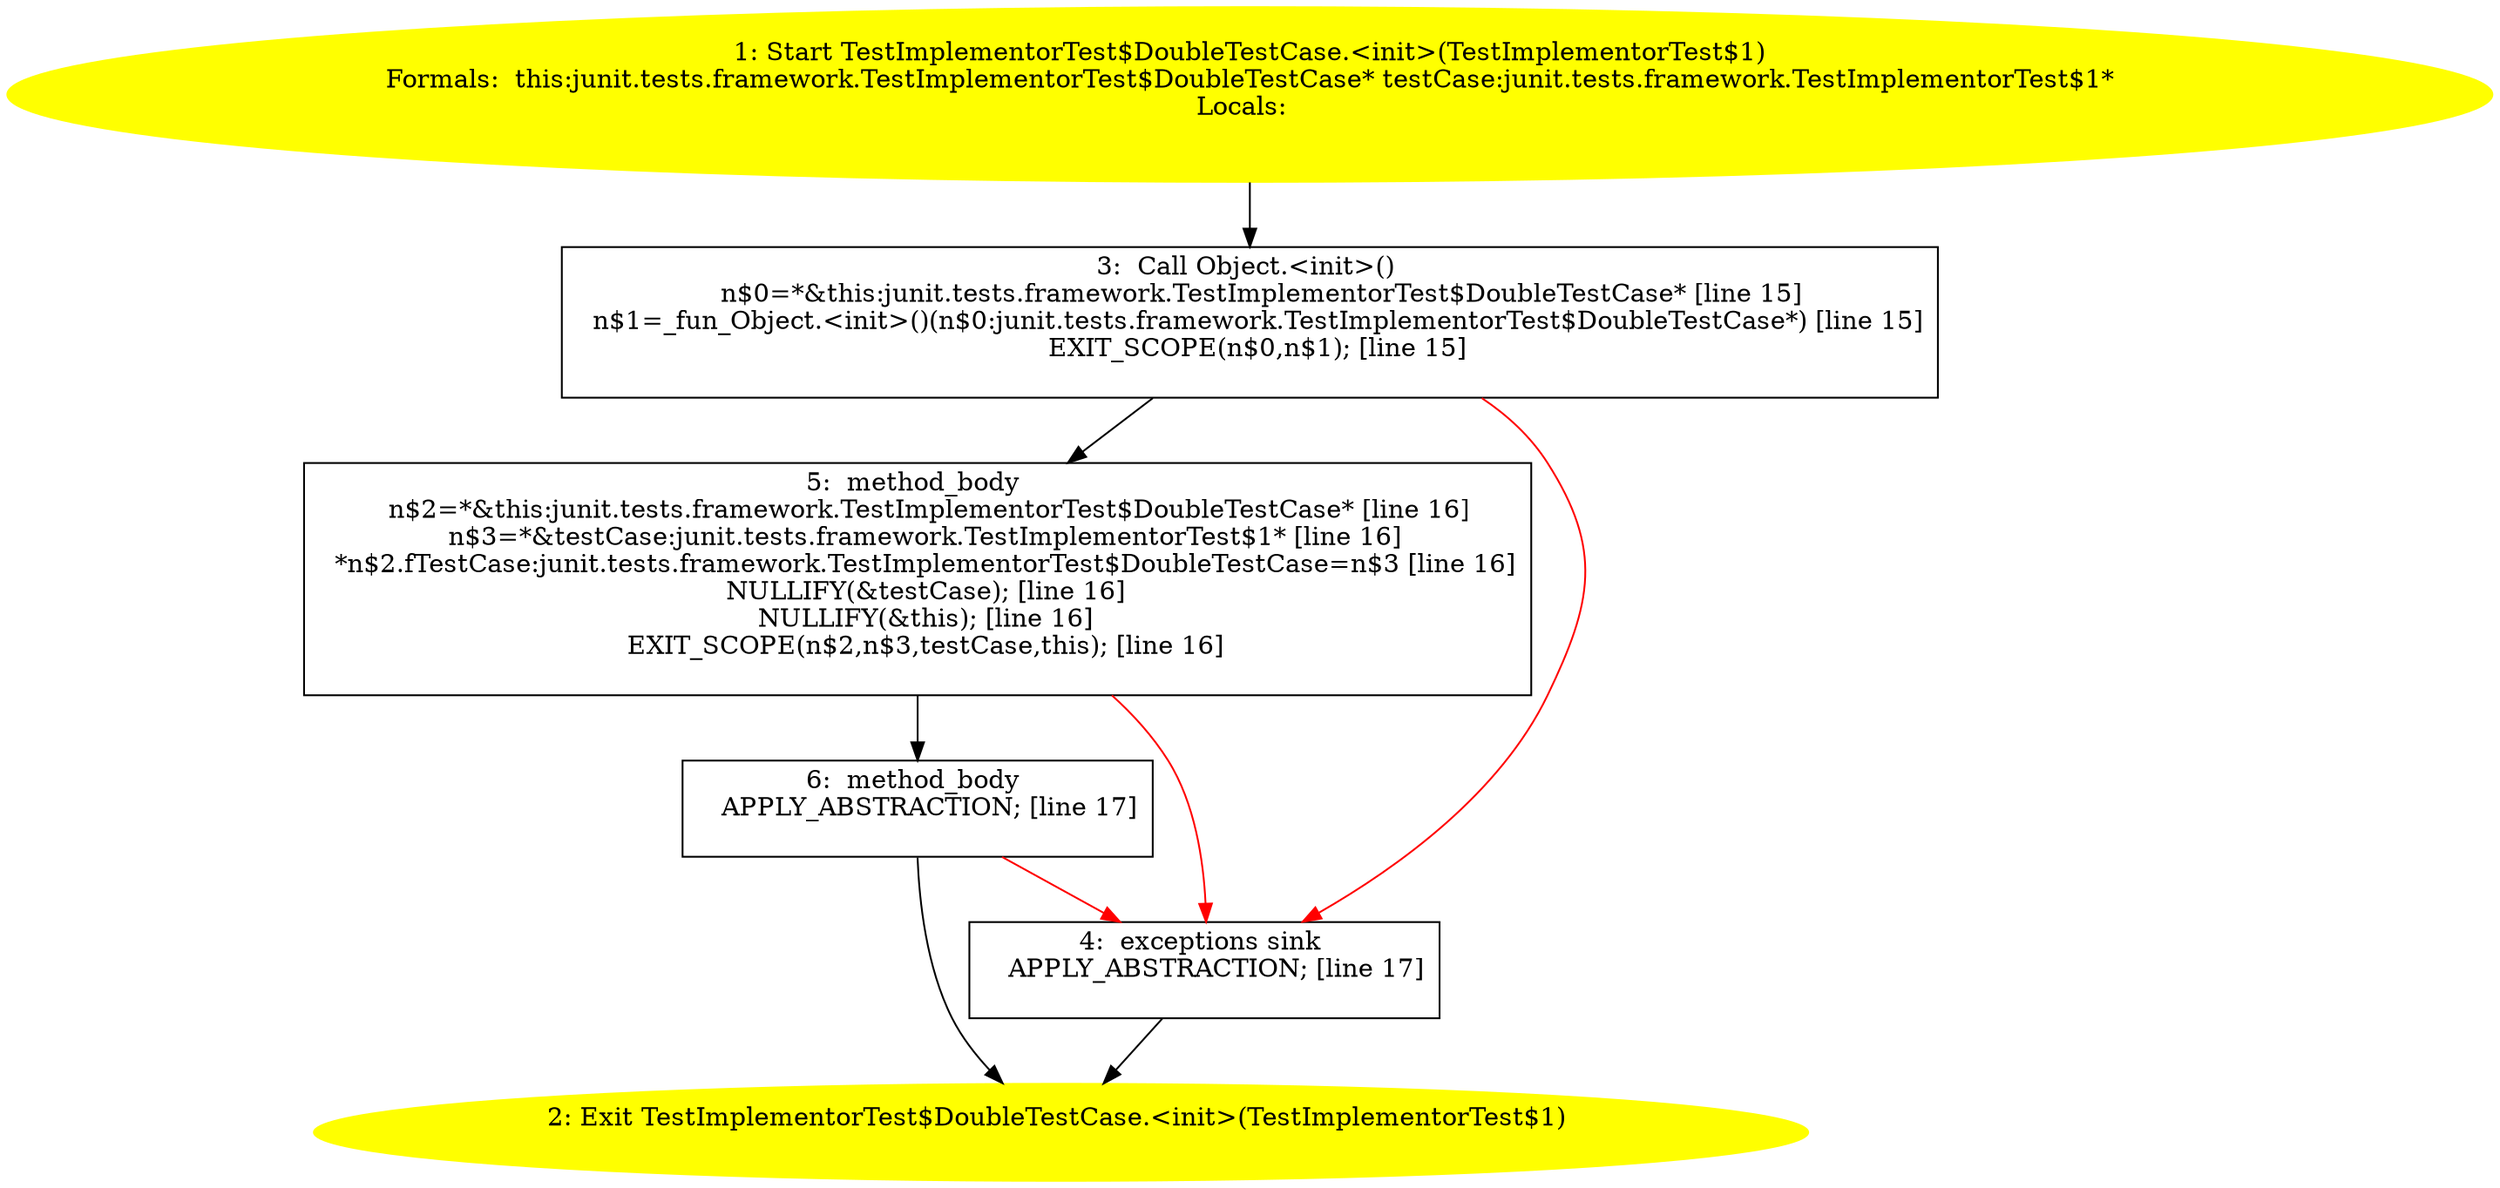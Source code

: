 /* @generated */
digraph cfg {
"junit.tests.framework.TestImplementorTest$DoubleTestCase.<init>(junit.tests.framework.TestImplemento.3c90f58cc300f7798406124be0d2f147_1" [label="1: Start TestImplementorTest$DoubleTestCase.<init>(TestImplementorTest$1)\nFormals:  this:junit.tests.framework.TestImplementorTest$DoubleTestCase* testCase:junit.tests.framework.TestImplementorTest$1*\nLocals:  \n  " color=yellow style=filled]
	

	 "junit.tests.framework.TestImplementorTest$DoubleTestCase.<init>(junit.tests.framework.TestImplemento.3c90f58cc300f7798406124be0d2f147_1" -> "junit.tests.framework.TestImplementorTest$DoubleTestCase.<init>(junit.tests.framework.TestImplemento.3c90f58cc300f7798406124be0d2f147_3" ;
"junit.tests.framework.TestImplementorTest$DoubleTestCase.<init>(junit.tests.framework.TestImplemento.3c90f58cc300f7798406124be0d2f147_2" [label="2: Exit TestImplementorTest$DoubleTestCase.<init>(TestImplementorTest$1) \n  " color=yellow style=filled]
	

"junit.tests.framework.TestImplementorTest$DoubleTestCase.<init>(junit.tests.framework.TestImplemento.3c90f58cc300f7798406124be0d2f147_3" [label="3:  Call Object.<init>() \n   n$0=*&this:junit.tests.framework.TestImplementorTest$DoubleTestCase* [line 15]\n  n$1=_fun_Object.<init>()(n$0:junit.tests.framework.TestImplementorTest$DoubleTestCase*) [line 15]\n  EXIT_SCOPE(n$0,n$1); [line 15]\n " shape="box"]
	

	 "junit.tests.framework.TestImplementorTest$DoubleTestCase.<init>(junit.tests.framework.TestImplemento.3c90f58cc300f7798406124be0d2f147_3" -> "junit.tests.framework.TestImplementorTest$DoubleTestCase.<init>(junit.tests.framework.TestImplemento.3c90f58cc300f7798406124be0d2f147_5" ;
	 "junit.tests.framework.TestImplementorTest$DoubleTestCase.<init>(junit.tests.framework.TestImplemento.3c90f58cc300f7798406124be0d2f147_3" -> "junit.tests.framework.TestImplementorTest$DoubleTestCase.<init>(junit.tests.framework.TestImplemento.3c90f58cc300f7798406124be0d2f147_4" [color="red" ];
"junit.tests.framework.TestImplementorTest$DoubleTestCase.<init>(junit.tests.framework.TestImplemento.3c90f58cc300f7798406124be0d2f147_4" [label="4:  exceptions sink \n   APPLY_ABSTRACTION; [line 17]\n " shape="box"]
	

	 "junit.tests.framework.TestImplementorTest$DoubleTestCase.<init>(junit.tests.framework.TestImplemento.3c90f58cc300f7798406124be0d2f147_4" -> "junit.tests.framework.TestImplementorTest$DoubleTestCase.<init>(junit.tests.framework.TestImplemento.3c90f58cc300f7798406124be0d2f147_2" ;
"junit.tests.framework.TestImplementorTest$DoubleTestCase.<init>(junit.tests.framework.TestImplemento.3c90f58cc300f7798406124be0d2f147_5" [label="5:  method_body \n   n$2=*&this:junit.tests.framework.TestImplementorTest$DoubleTestCase* [line 16]\n  n$3=*&testCase:junit.tests.framework.TestImplementorTest$1* [line 16]\n  *n$2.fTestCase:junit.tests.framework.TestImplementorTest$DoubleTestCase=n$3 [line 16]\n  NULLIFY(&testCase); [line 16]\n  NULLIFY(&this); [line 16]\n  EXIT_SCOPE(n$2,n$3,testCase,this); [line 16]\n " shape="box"]
	

	 "junit.tests.framework.TestImplementorTest$DoubleTestCase.<init>(junit.tests.framework.TestImplemento.3c90f58cc300f7798406124be0d2f147_5" -> "junit.tests.framework.TestImplementorTest$DoubleTestCase.<init>(junit.tests.framework.TestImplemento.3c90f58cc300f7798406124be0d2f147_6" ;
	 "junit.tests.framework.TestImplementorTest$DoubleTestCase.<init>(junit.tests.framework.TestImplemento.3c90f58cc300f7798406124be0d2f147_5" -> "junit.tests.framework.TestImplementorTest$DoubleTestCase.<init>(junit.tests.framework.TestImplemento.3c90f58cc300f7798406124be0d2f147_4" [color="red" ];
"junit.tests.framework.TestImplementorTest$DoubleTestCase.<init>(junit.tests.framework.TestImplemento.3c90f58cc300f7798406124be0d2f147_6" [label="6:  method_body \n   APPLY_ABSTRACTION; [line 17]\n " shape="box"]
	

	 "junit.tests.framework.TestImplementorTest$DoubleTestCase.<init>(junit.tests.framework.TestImplemento.3c90f58cc300f7798406124be0d2f147_6" -> "junit.tests.framework.TestImplementorTest$DoubleTestCase.<init>(junit.tests.framework.TestImplemento.3c90f58cc300f7798406124be0d2f147_2" ;
	 "junit.tests.framework.TestImplementorTest$DoubleTestCase.<init>(junit.tests.framework.TestImplemento.3c90f58cc300f7798406124be0d2f147_6" -> "junit.tests.framework.TestImplementorTest$DoubleTestCase.<init>(junit.tests.framework.TestImplemento.3c90f58cc300f7798406124be0d2f147_4" [color="red" ];
}
